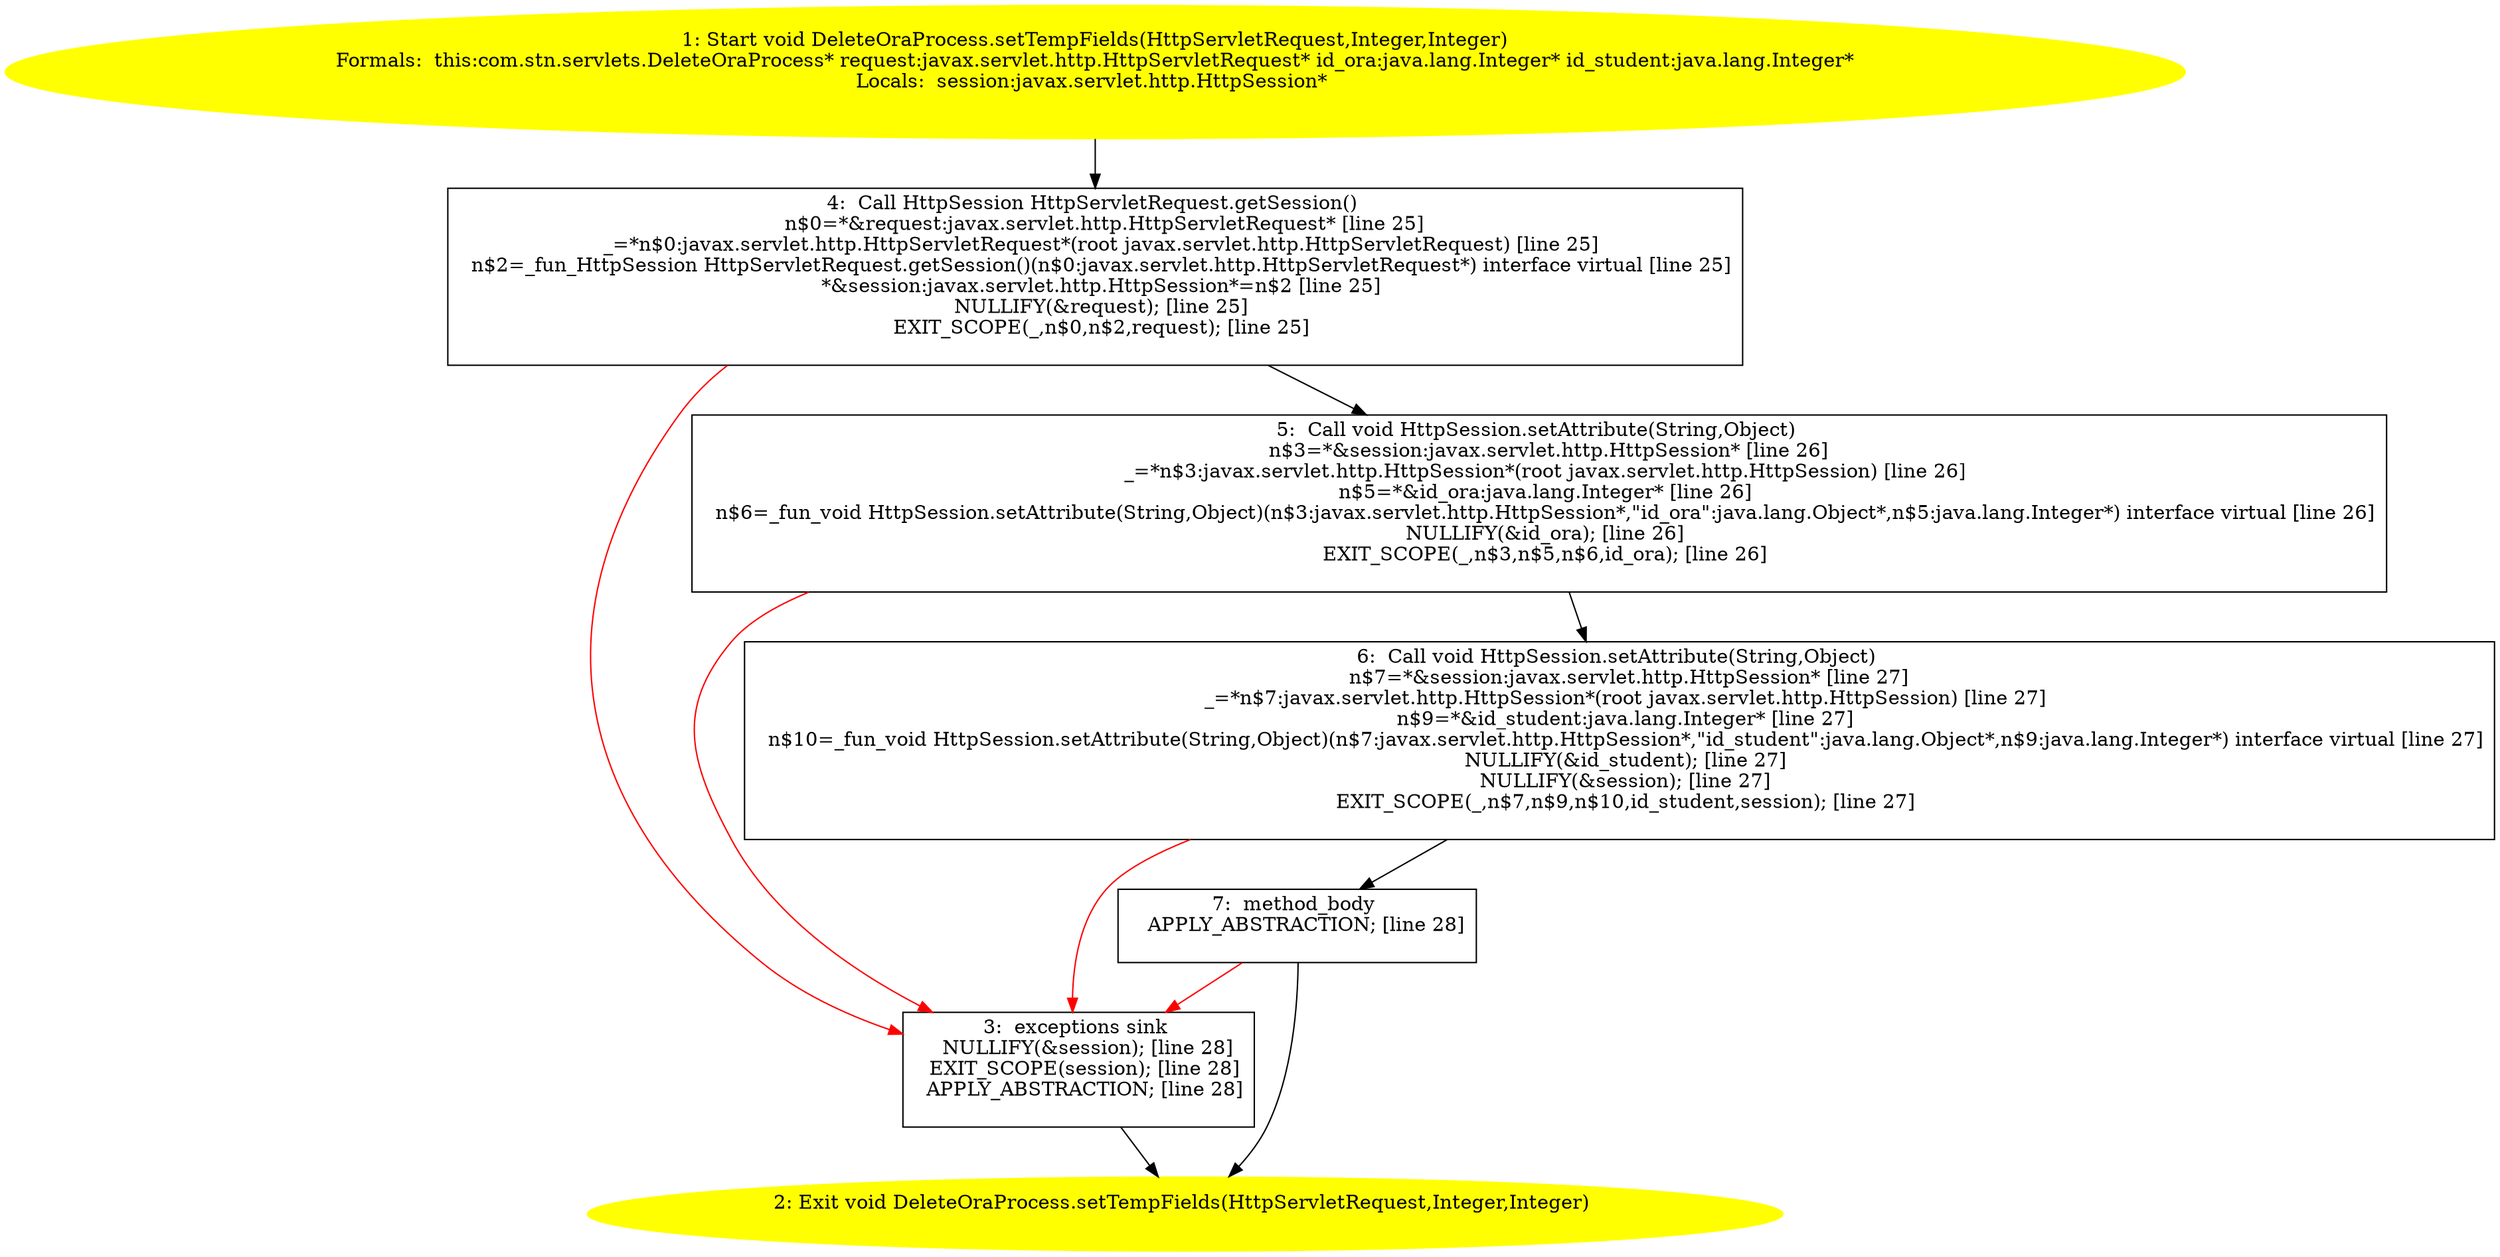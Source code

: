 /* @generated */
digraph cfg {
"com.stn.servlets.DeleteOraProcess.setTempFields(javax.servlet.http.HttpServletRequest,java.lang.Inte.c1adaa4fa7ecf1ca96ddb07066639ec1_1" [label="1: Start void DeleteOraProcess.setTempFields(HttpServletRequest,Integer,Integer)\nFormals:  this:com.stn.servlets.DeleteOraProcess* request:javax.servlet.http.HttpServletRequest* id_ora:java.lang.Integer* id_student:java.lang.Integer*\nLocals:  session:javax.servlet.http.HttpSession* \n  " color=yellow style=filled]
	

	 "com.stn.servlets.DeleteOraProcess.setTempFields(javax.servlet.http.HttpServletRequest,java.lang.Inte.c1adaa4fa7ecf1ca96ddb07066639ec1_1" -> "com.stn.servlets.DeleteOraProcess.setTempFields(javax.servlet.http.HttpServletRequest,java.lang.Inte.c1adaa4fa7ecf1ca96ddb07066639ec1_4" ;
"com.stn.servlets.DeleteOraProcess.setTempFields(javax.servlet.http.HttpServletRequest,java.lang.Inte.c1adaa4fa7ecf1ca96ddb07066639ec1_2" [label="2: Exit void DeleteOraProcess.setTempFields(HttpServletRequest,Integer,Integer) \n  " color=yellow style=filled]
	

"com.stn.servlets.DeleteOraProcess.setTempFields(javax.servlet.http.HttpServletRequest,java.lang.Inte.c1adaa4fa7ecf1ca96ddb07066639ec1_3" [label="3:  exceptions sink \n   NULLIFY(&session); [line 28]\n  EXIT_SCOPE(session); [line 28]\n  APPLY_ABSTRACTION; [line 28]\n " shape="box"]
	

	 "com.stn.servlets.DeleteOraProcess.setTempFields(javax.servlet.http.HttpServletRequest,java.lang.Inte.c1adaa4fa7ecf1ca96ddb07066639ec1_3" -> "com.stn.servlets.DeleteOraProcess.setTempFields(javax.servlet.http.HttpServletRequest,java.lang.Inte.c1adaa4fa7ecf1ca96ddb07066639ec1_2" ;
"com.stn.servlets.DeleteOraProcess.setTempFields(javax.servlet.http.HttpServletRequest,java.lang.Inte.c1adaa4fa7ecf1ca96ddb07066639ec1_4" [label="4:  Call HttpSession HttpServletRequest.getSession() \n   n$0=*&request:javax.servlet.http.HttpServletRequest* [line 25]\n  _=*n$0:javax.servlet.http.HttpServletRequest*(root javax.servlet.http.HttpServletRequest) [line 25]\n  n$2=_fun_HttpSession HttpServletRequest.getSession()(n$0:javax.servlet.http.HttpServletRequest*) interface virtual [line 25]\n  *&session:javax.servlet.http.HttpSession*=n$2 [line 25]\n  NULLIFY(&request); [line 25]\n  EXIT_SCOPE(_,n$0,n$2,request); [line 25]\n " shape="box"]
	

	 "com.stn.servlets.DeleteOraProcess.setTempFields(javax.servlet.http.HttpServletRequest,java.lang.Inte.c1adaa4fa7ecf1ca96ddb07066639ec1_4" -> "com.stn.servlets.DeleteOraProcess.setTempFields(javax.servlet.http.HttpServletRequest,java.lang.Inte.c1adaa4fa7ecf1ca96ddb07066639ec1_5" ;
	 "com.stn.servlets.DeleteOraProcess.setTempFields(javax.servlet.http.HttpServletRequest,java.lang.Inte.c1adaa4fa7ecf1ca96ddb07066639ec1_4" -> "com.stn.servlets.DeleteOraProcess.setTempFields(javax.servlet.http.HttpServletRequest,java.lang.Inte.c1adaa4fa7ecf1ca96ddb07066639ec1_3" [color="red" ];
"com.stn.servlets.DeleteOraProcess.setTempFields(javax.servlet.http.HttpServletRequest,java.lang.Inte.c1adaa4fa7ecf1ca96ddb07066639ec1_5" [label="5:  Call void HttpSession.setAttribute(String,Object) \n   n$3=*&session:javax.servlet.http.HttpSession* [line 26]\n  _=*n$3:javax.servlet.http.HttpSession*(root javax.servlet.http.HttpSession) [line 26]\n  n$5=*&id_ora:java.lang.Integer* [line 26]\n  n$6=_fun_void HttpSession.setAttribute(String,Object)(n$3:javax.servlet.http.HttpSession*,\"id_ora\":java.lang.Object*,n$5:java.lang.Integer*) interface virtual [line 26]\n  NULLIFY(&id_ora); [line 26]\n  EXIT_SCOPE(_,n$3,n$5,n$6,id_ora); [line 26]\n " shape="box"]
	

	 "com.stn.servlets.DeleteOraProcess.setTempFields(javax.servlet.http.HttpServletRequest,java.lang.Inte.c1adaa4fa7ecf1ca96ddb07066639ec1_5" -> "com.stn.servlets.DeleteOraProcess.setTempFields(javax.servlet.http.HttpServletRequest,java.lang.Inte.c1adaa4fa7ecf1ca96ddb07066639ec1_6" ;
	 "com.stn.servlets.DeleteOraProcess.setTempFields(javax.servlet.http.HttpServletRequest,java.lang.Inte.c1adaa4fa7ecf1ca96ddb07066639ec1_5" -> "com.stn.servlets.DeleteOraProcess.setTempFields(javax.servlet.http.HttpServletRequest,java.lang.Inte.c1adaa4fa7ecf1ca96ddb07066639ec1_3" [color="red" ];
"com.stn.servlets.DeleteOraProcess.setTempFields(javax.servlet.http.HttpServletRequest,java.lang.Inte.c1adaa4fa7ecf1ca96ddb07066639ec1_6" [label="6:  Call void HttpSession.setAttribute(String,Object) \n   n$7=*&session:javax.servlet.http.HttpSession* [line 27]\n  _=*n$7:javax.servlet.http.HttpSession*(root javax.servlet.http.HttpSession) [line 27]\n  n$9=*&id_student:java.lang.Integer* [line 27]\n  n$10=_fun_void HttpSession.setAttribute(String,Object)(n$7:javax.servlet.http.HttpSession*,\"id_student\":java.lang.Object*,n$9:java.lang.Integer*) interface virtual [line 27]\n  NULLIFY(&id_student); [line 27]\n  NULLIFY(&session); [line 27]\n  EXIT_SCOPE(_,n$7,n$9,n$10,id_student,session); [line 27]\n " shape="box"]
	

	 "com.stn.servlets.DeleteOraProcess.setTempFields(javax.servlet.http.HttpServletRequest,java.lang.Inte.c1adaa4fa7ecf1ca96ddb07066639ec1_6" -> "com.stn.servlets.DeleteOraProcess.setTempFields(javax.servlet.http.HttpServletRequest,java.lang.Inte.c1adaa4fa7ecf1ca96ddb07066639ec1_7" ;
	 "com.stn.servlets.DeleteOraProcess.setTempFields(javax.servlet.http.HttpServletRequest,java.lang.Inte.c1adaa4fa7ecf1ca96ddb07066639ec1_6" -> "com.stn.servlets.DeleteOraProcess.setTempFields(javax.servlet.http.HttpServletRequest,java.lang.Inte.c1adaa4fa7ecf1ca96ddb07066639ec1_3" [color="red" ];
"com.stn.servlets.DeleteOraProcess.setTempFields(javax.servlet.http.HttpServletRequest,java.lang.Inte.c1adaa4fa7ecf1ca96ddb07066639ec1_7" [label="7:  method_body \n   APPLY_ABSTRACTION; [line 28]\n " shape="box"]
	

	 "com.stn.servlets.DeleteOraProcess.setTempFields(javax.servlet.http.HttpServletRequest,java.lang.Inte.c1adaa4fa7ecf1ca96ddb07066639ec1_7" -> "com.stn.servlets.DeleteOraProcess.setTempFields(javax.servlet.http.HttpServletRequest,java.lang.Inte.c1adaa4fa7ecf1ca96ddb07066639ec1_2" ;
	 "com.stn.servlets.DeleteOraProcess.setTempFields(javax.servlet.http.HttpServletRequest,java.lang.Inte.c1adaa4fa7ecf1ca96ddb07066639ec1_7" -> "com.stn.servlets.DeleteOraProcess.setTempFields(javax.servlet.http.HttpServletRequest,java.lang.Inte.c1adaa4fa7ecf1ca96ddb07066639ec1_3" [color="red" ];
}
